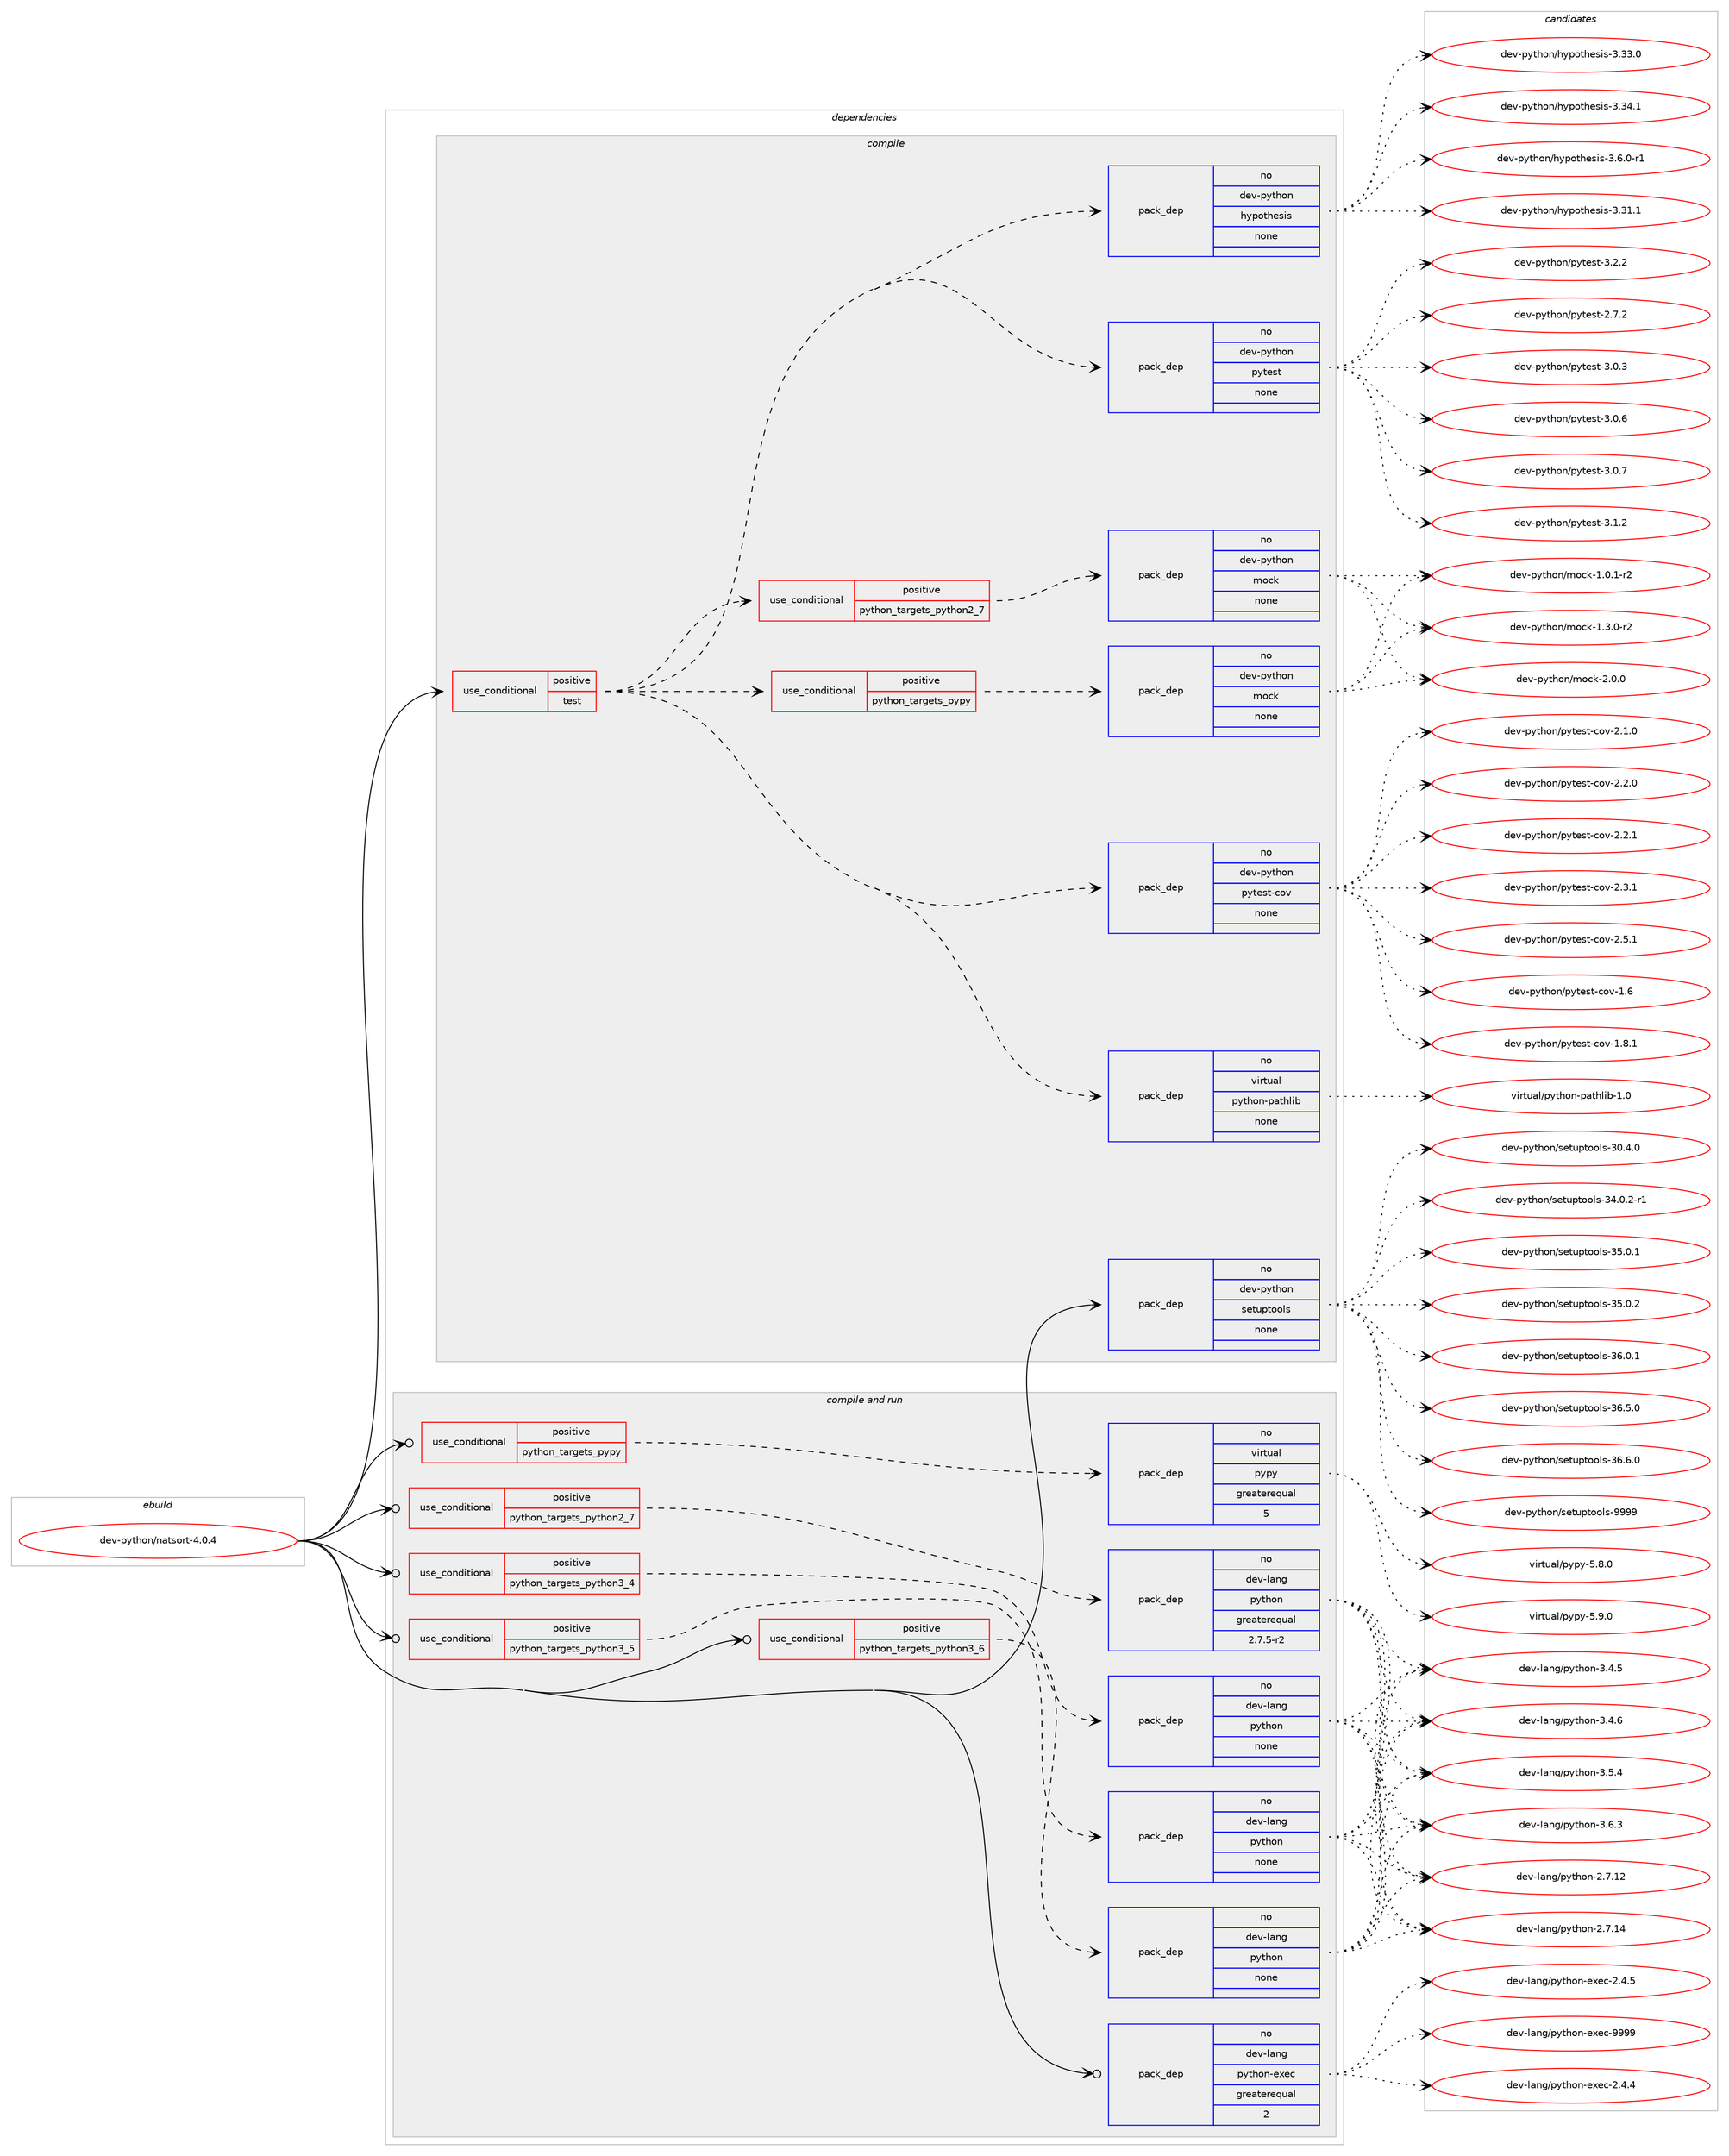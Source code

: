 digraph prolog {

# *************
# Graph options
# *************

newrank=true;
concentrate=true;
compound=true;
graph [rankdir=LR,fontname=Helvetica,fontsize=10,ranksep=1.5];#, ranksep=2.5, nodesep=0.2];
edge  [arrowhead=vee];
node  [fontname=Helvetica,fontsize=10];

# **********
# The ebuild
# **********

subgraph cluster_leftcol {
color=gray;
rank=same;
label=<<i>ebuild</i>>;
id [label="dev-python/natsort-4.0.4", color=red, width=4, href="../dev-python/natsort-4.0.4.svg"];
}

# ****************
# The dependencies
# ****************

subgraph cluster_midcol {
color=gray;
label=<<i>dependencies</i>>;
subgraph cluster_compile {
fillcolor="#eeeeee";
style=filled;
label=<<i>compile</i>>;
subgraph cond35845 {
dependency167261 [label=<<TABLE BORDER="0" CELLBORDER="1" CELLSPACING="0" CELLPADDING="4"><TR><TD ROWSPAN="3" CELLPADDING="10">use_conditional</TD></TR><TR><TD>positive</TD></TR><TR><TD>test</TD></TR></TABLE>>, shape=none, color=red];
subgraph pack127561 {
dependency167262 [label=<<TABLE BORDER="0" CELLBORDER="1" CELLSPACING="0" CELLPADDING="4" WIDTH="220"><TR><TD ROWSPAN="6" CELLPADDING="30">pack_dep</TD></TR><TR><TD WIDTH="110">no</TD></TR><TR><TD>dev-python</TD></TR><TR><TD>pytest</TD></TR><TR><TD>none</TD></TR><TR><TD></TD></TR></TABLE>>, shape=none, color=blue];
}
dependency167261:e -> dependency167262:w [weight=20,style="dashed",arrowhead="vee"];
subgraph pack127562 {
dependency167263 [label=<<TABLE BORDER="0" CELLBORDER="1" CELLSPACING="0" CELLPADDING="4" WIDTH="220"><TR><TD ROWSPAN="6" CELLPADDING="30">pack_dep</TD></TR><TR><TD WIDTH="110">no</TD></TR><TR><TD>dev-python</TD></TR><TR><TD>hypothesis</TD></TR><TR><TD>none</TD></TR><TR><TD></TD></TR></TABLE>>, shape=none, color=blue];
}
dependency167261:e -> dependency167263:w [weight=20,style="dashed",arrowhead="vee"];
subgraph pack127563 {
dependency167264 [label=<<TABLE BORDER="0" CELLBORDER="1" CELLSPACING="0" CELLPADDING="4" WIDTH="220"><TR><TD ROWSPAN="6" CELLPADDING="30">pack_dep</TD></TR><TR><TD WIDTH="110">no</TD></TR><TR><TD>virtual</TD></TR><TR><TD>python-pathlib</TD></TR><TR><TD>none</TD></TR><TR><TD></TD></TR></TABLE>>, shape=none, color=blue];
}
dependency167261:e -> dependency167264:w [weight=20,style="dashed",arrowhead="vee"];
subgraph pack127564 {
dependency167265 [label=<<TABLE BORDER="0" CELLBORDER="1" CELLSPACING="0" CELLPADDING="4" WIDTH="220"><TR><TD ROWSPAN="6" CELLPADDING="30">pack_dep</TD></TR><TR><TD WIDTH="110">no</TD></TR><TR><TD>dev-python</TD></TR><TR><TD>pytest-cov</TD></TR><TR><TD>none</TD></TR><TR><TD></TD></TR></TABLE>>, shape=none, color=blue];
}
dependency167261:e -> dependency167265:w [weight=20,style="dashed",arrowhead="vee"];
subgraph cond35846 {
dependency167266 [label=<<TABLE BORDER="0" CELLBORDER="1" CELLSPACING="0" CELLPADDING="4"><TR><TD ROWSPAN="3" CELLPADDING="10">use_conditional</TD></TR><TR><TD>positive</TD></TR><TR><TD>python_targets_pypy</TD></TR></TABLE>>, shape=none, color=red];
subgraph pack127565 {
dependency167267 [label=<<TABLE BORDER="0" CELLBORDER="1" CELLSPACING="0" CELLPADDING="4" WIDTH="220"><TR><TD ROWSPAN="6" CELLPADDING="30">pack_dep</TD></TR><TR><TD WIDTH="110">no</TD></TR><TR><TD>dev-python</TD></TR><TR><TD>mock</TD></TR><TR><TD>none</TD></TR><TR><TD></TD></TR></TABLE>>, shape=none, color=blue];
}
dependency167266:e -> dependency167267:w [weight=20,style="dashed",arrowhead="vee"];
}
dependency167261:e -> dependency167266:w [weight=20,style="dashed",arrowhead="vee"];
subgraph cond35847 {
dependency167268 [label=<<TABLE BORDER="0" CELLBORDER="1" CELLSPACING="0" CELLPADDING="4"><TR><TD ROWSPAN="3" CELLPADDING="10">use_conditional</TD></TR><TR><TD>positive</TD></TR><TR><TD>python_targets_python2_7</TD></TR></TABLE>>, shape=none, color=red];
subgraph pack127566 {
dependency167269 [label=<<TABLE BORDER="0" CELLBORDER="1" CELLSPACING="0" CELLPADDING="4" WIDTH="220"><TR><TD ROWSPAN="6" CELLPADDING="30">pack_dep</TD></TR><TR><TD WIDTH="110">no</TD></TR><TR><TD>dev-python</TD></TR><TR><TD>mock</TD></TR><TR><TD>none</TD></TR><TR><TD></TD></TR></TABLE>>, shape=none, color=blue];
}
dependency167268:e -> dependency167269:w [weight=20,style="dashed",arrowhead="vee"];
}
dependency167261:e -> dependency167268:w [weight=20,style="dashed",arrowhead="vee"];
}
id:e -> dependency167261:w [weight=20,style="solid",arrowhead="vee"];
subgraph pack127567 {
dependency167270 [label=<<TABLE BORDER="0" CELLBORDER="1" CELLSPACING="0" CELLPADDING="4" WIDTH="220"><TR><TD ROWSPAN="6" CELLPADDING="30">pack_dep</TD></TR><TR><TD WIDTH="110">no</TD></TR><TR><TD>dev-python</TD></TR><TR><TD>setuptools</TD></TR><TR><TD>none</TD></TR><TR><TD></TD></TR></TABLE>>, shape=none, color=blue];
}
id:e -> dependency167270:w [weight=20,style="solid",arrowhead="vee"];
}
subgraph cluster_compileandrun {
fillcolor="#eeeeee";
style=filled;
label=<<i>compile and run</i>>;
subgraph cond35848 {
dependency167271 [label=<<TABLE BORDER="0" CELLBORDER="1" CELLSPACING="0" CELLPADDING="4"><TR><TD ROWSPAN="3" CELLPADDING="10">use_conditional</TD></TR><TR><TD>positive</TD></TR><TR><TD>python_targets_pypy</TD></TR></TABLE>>, shape=none, color=red];
subgraph pack127568 {
dependency167272 [label=<<TABLE BORDER="0" CELLBORDER="1" CELLSPACING="0" CELLPADDING="4" WIDTH="220"><TR><TD ROWSPAN="6" CELLPADDING="30">pack_dep</TD></TR><TR><TD WIDTH="110">no</TD></TR><TR><TD>virtual</TD></TR><TR><TD>pypy</TD></TR><TR><TD>greaterequal</TD></TR><TR><TD>5</TD></TR></TABLE>>, shape=none, color=blue];
}
dependency167271:e -> dependency167272:w [weight=20,style="dashed",arrowhead="vee"];
}
id:e -> dependency167271:w [weight=20,style="solid",arrowhead="odotvee"];
subgraph cond35849 {
dependency167273 [label=<<TABLE BORDER="0" CELLBORDER="1" CELLSPACING="0" CELLPADDING="4"><TR><TD ROWSPAN="3" CELLPADDING="10">use_conditional</TD></TR><TR><TD>positive</TD></TR><TR><TD>python_targets_python2_7</TD></TR></TABLE>>, shape=none, color=red];
subgraph pack127569 {
dependency167274 [label=<<TABLE BORDER="0" CELLBORDER="1" CELLSPACING="0" CELLPADDING="4" WIDTH="220"><TR><TD ROWSPAN="6" CELLPADDING="30">pack_dep</TD></TR><TR><TD WIDTH="110">no</TD></TR><TR><TD>dev-lang</TD></TR><TR><TD>python</TD></TR><TR><TD>greaterequal</TD></TR><TR><TD>2.7.5-r2</TD></TR></TABLE>>, shape=none, color=blue];
}
dependency167273:e -> dependency167274:w [weight=20,style="dashed",arrowhead="vee"];
}
id:e -> dependency167273:w [weight=20,style="solid",arrowhead="odotvee"];
subgraph cond35850 {
dependency167275 [label=<<TABLE BORDER="0" CELLBORDER="1" CELLSPACING="0" CELLPADDING="4"><TR><TD ROWSPAN="3" CELLPADDING="10">use_conditional</TD></TR><TR><TD>positive</TD></TR><TR><TD>python_targets_python3_4</TD></TR></TABLE>>, shape=none, color=red];
subgraph pack127570 {
dependency167276 [label=<<TABLE BORDER="0" CELLBORDER="1" CELLSPACING="0" CELLPADDING="4" WIDTH="220"><TR><TD ROWSPAN="6" CELLPADDING="30">pack_dep</TD></TR><TR><TD WIDTH="110">no</TD></TR><TR><TD>dev-lang</TD></TR><TR><TD>python</TD></TR><TR><TD>none</TD></TR><TR><TD></TD></TR></TABLE>>, shape=none, color=blue];
}
dependency167275:e -> dependency167276:w [weight=20,style="dashed",arrowhead="vee"];
}
id:e -> dependency167275:w [weight=20,style="solid",arrowhead="odotvee"];
subgraph cond35851 {
dependency167277 [label=<<TABLE BORDER="0" CELLBORDER="1" CELLSPACING="0" CELLPADDING="4"><TR><TD ROWSPAN="3" CELLPADDING="10">use_conditional</TD></TR><TR><TD>positive</TD></TR><TR><TD>python_targets_python3_5</TD></TR></TABLE>>, shape=none, color=red];
subgraph pack127571 {
dependency167278 [label=<<TABLE BORDER="0" CELLBORDER="1" CELLSPACING="0" CELLPADDING="4" WIDTH="220"><TR><TD ROWSPAN="6" CELLPADDING="30">pack_dep</TD></TR><TR><TD WIDTH="110">no</TD></TR><TR><TD>dev-lang</TD></TR><TR><TD>python</TD></TR><TR><TD>none</TD></TR><TR><TD></TD></TR></TABLE>>, shape=none, color=blue];
}
dependency167277:e -> dependency167278:w [weight=20,style="dashed",arrowhead="vee"];
}
id:e -> dependency167277:w [weight=20,style="solid",arrowhead="odotvee"];
subgraph cond35852 {
dependency167279 [label=<<TABLE BORDER="0" CELLBORDER="1" CELLSPACING="0" CELLPADDING="4"><TR><TD ROWSPAN="3" CELLPADDING="10">use_conditional</TD></TR><TR><TD>positive</TD></TR><TR><TD>python_targets_python3_6</TD></TR></TABLE>>, shape=none, color=red];
subgraph pack127572 {
dependency167280 [label=<<TABLE BORDER="0" CELLBORDER="1" CELLSPACING="0" CELLPADDING="4" WIDTH="220"><TR><TD ROWSPAN="6" CELLPADDING="30">pack_dep</TD></TR><TR><TD WIDTH="110">no</TD></TR><TR><TD>dev-lang</TD></TR><TR><TD>python</TD></TR><TR><TD>none</TD></TR><TR><TD></TD></TR></TABLE>>, shape=none, color=blue];
}
dependency167279:e -> dependency167280:w [weight=20,style="dashed",arrowhead="vee"];
}
id:e -> dependency167279:w [weight=20,style="solid",arrowhead="odotvee"];
subgraph pack127573 {
dependency167281 [label=<<TABLE BORDER="0" CELLBORDER="1" CELLSPACING="0" CELLPADDING="4" WIDTH="220"><TR><TD ROWSPAN="6" CELLPADDING="30">pack_dep</TD></TR><TR><TD WIDTH="110">no</TD></TR><TR><TD>dev-lang</TD></TR><TR><TD>python-exec</TD></TR><TR><TD>greaterequal</TD></TR><TR><TD>2</TD></TR></TABLE>>, shape=none, color=blue];
}
id:e -> dependency167281:w [weight=20,style="solid",arrowhead="odotvee"];
}
subgraph cluster_run {
fillcolor="#eeeeee";
style=filled;
label=<<i>run</i>>;
}
}

# **************
# The candidates
# **************

subgraph cluster_choices {
rank=same;
color=gray;
label=<<i>candidates</i>>;

subgraph choice127561 {
color=black;
nodesep=1;
choice1001011184511212111610411111047112121116101115116455046554650 [label="dev-python/pytest-2.7.2", color=red, width=4,href="../dev-python/pytest-2.7.2.svg"];
choice1001011184511212111610411111047112121116101115116455146484651 [label="dev-python/pytest-3.0.3", color=red, width=4,href="../dev-python/pytest-3.0.3.svg"];
choice1001011184511212111610411111047112121116101115116455146484654 [label="dev-python/pytest-3.0.6", color=red, width=4,href="../dev-python/pytest-3.0.6.svg"];
choice1001011184511212111610411111047112121116101115116455146484655 [label="dev-python/pytest-3.0.7", color=red, width=4,href="../dev-python/pytest-3.0.7.svg"];
choice1001011184511212111610411111047112121116101115116455146494650 [label="dev-python/pytest-3.1.2", color=red, width=4,href="../dev-python/pytest-3.1.2.svg"];
choice1001011184511212111610411111047112121116101115116455146504650 [label="dev-python/pytest-3.2.2", color=red, width=4,href="../dev-python/pytest-3.2.2.svg"];
dependency167262:e -> choice1001011184511212111610411111047112121116101115116455046554650:w [style=dotted,weight="100"];
dependency167262:e -> choice1001011184511212111610411111047112121116101115116455146484651:w [style=dotted,weight="100"];
dependency167262:e -> choice1001011184511212111610411111047112121116101115116455146484654:w [style=dotted,weight="100"];
dependency167262:e -> choice1001011184511212111610411111047112121116101115116455146484655:w [style=dotted,weight="100"];
dependency167262:e -> choice1001011184511212111610411111047112121116101115116455146494650:w [style=dotted,weight="100"];
dependency167262:e -> choice1001011184511212111610411111047112121116101115116455146504650:w [style=dotted,weight="100"];
}
subgraph choice127562 {
color=black;
nodesep=1;
choice100101118451121211161041111104710412111211111610410111510511545514651494649 [label="dev-python/hypothesis-3.31.1", color=red, width=4,href="../dev-python/hypothesis-3.31.1.svg"];
choice100101118451121211161041111104710412111211111610410111510511545514651514648 [label="dev-python/hypothesis-3.33.0", color=red, width=4,href="../dev-python/hypothesis-3.33.0.svg"];
choice100101118451121211161041111104710412111211111610410111510511545514651524649 [label="dev-python/hypothesis-3.34.1", color=red, width=4,href="../dev-python/hypothesis-3.34.1.svg"];
choice10010111845112121116104111110471041211121111161041011151051154551465446484511449 [label="dev-python/hypothesis-3.6.0-r1", color=red, width=4,href="../dev-python/hypothesis-3.6.0-r1.svg"];
dependency167263:e -> choice100101118451121211161041111104710412111211111610410111510511545514651494649:w [style=dotted,weight="100"];
dependency167263:e -> choice100101118451121211161041111104710412111211111610410111510511545514651514648:w [style=dotted,weight="100"];
dependency167263:e -> choice100101118451121211161041111104710412111211111610410111510511545514651524649:w [style=dotted,weight="100"];
dependency167263:e -> choice10010111845112121116104111110471041211121111161041011151051154551465446484511449:w [style=dotted,weight="100"];
}
subgraph choice127563 {
color=black;
nodesep=1;
choice118105114116117971084711212111610411111045112971161041081059845494648 [label="virtual/python-pathlib-1.0", color=red, width=4,href="../virtual/python-pathlib-1.0.svg"];
dependency167264:e -> choice118105114116117971084711212111610411111045112971161041081059845494648:w [style=dotted,weight="100"];
}
subgraph choice127564 {
color=black;
nodesep=1;
choice1001011184511212111610411111047112121116101115116459911111845494654 [label="dev-python/pytest-cov-1.6", color=red, width=4,href="../dev-python/pytest-cov-1.6.svg"];
choice10010111845112121116104111110471121211161011151164599111118454946564649 [label="dev-python/pytest-cov-1.8.1", color=red, width=4,href="../dev-python/pytest-cov-1.8.1.svg"];
choice10010111845112121116104111110471121211161011151164599111118455046494648 [label="dev-python/pytest-cov-2.1.0", color=red, width=4,href="../dev-python/pytest-cov-2.1.0.svg"];
choice10010111845112121116104111110471121211161011151164599111118455046504648 [label="dev-python/pytest-cov-2.2.0", color=red, width=4,href="../dev-python/pytest-cov-2.2.0.svg"];
choice10010111845112121116104111110471121211161011151164599111118455046504649 [label="dev-python/pytest-cov-2.2.1", color=red, width=4,href="../dev-python/pytest-cov-2.2.1.svg"];
choice10010111845112121116104111110471121211161011151164599111118455046514649 [label="dev-python/pytest-cov-2.3.1", color=red, width=4,href="../dev-python/pytest-cov-2.3.1.svg"];
choice10010111845112121116104111110471121211161011151164599111118455046534649 [label="dev-python/pytest-cov-2.5.1", color=red, width=4,href="../dev-python/pytest-cov-2.5.1.svg"];
dependency167265:e -> choice1001011184511212111610411111047112121116101115116459911111845494654:w [style=dotted,weight="100"];
dependency167265:e -> choice10010111845112121116104111110471121211161011151164599111118454946564649:w [style=dotted,weight="100"];
dependency167265:e -> choice10010111845112121116104111110471121211161011151164599111118455046494648:w [style=dotted,weight="100"];
dependency167265:e -> choice10010111845112121116104111110471121211161011151164599111118455046504648:w [style=dotted,weight="100"];
dependency167265:e -> choice10010111845112121116104111110471121211161011151164599111118455046504649:w [style=dotted,weight="100"];
dependency167265:e -> choice10010111845112121116104111110471121211161011151164599111118455046514649:w [style=dotted,weight="100"];
dependency167265:e -> choice10010111845112121116104111110471121211161011151164599111118455046534649:w [style=dotted,weight="100"];
}
subgraph choice127565 {
color=black;
nodesep=1;
choice1001011184511212111610411111047109111991074549464846494511450 [label="dev-python/mock-1.0.1-r2", color=red, width=4,href="../dev-python/mock-1.0.1-r2.svg"];
choice1001011184511212111610411111047109111991074549465146484511450 [label="dev-python/mock-1.3.0-r2", color=red, width=4,href="../dev-python/mock-1.3.0-r2.svg"];
choice100101118451121211161041111104710911199107455046484648 [label="dev-python/mock-2.0.0", color=red, width=4,href="../dev-python/mock-2.0.0.svg"];
dependency167267:e -> choice1001011184511212111610411111047109111991074549464846494511450:w [style=dotted,weight="100"];
dependency167267:e -> choice1001011184511212111610411111047109111991074549465146484511450:w [style=dotted,weight="100"];
dependency167267:e -> choice100101118451121211161041111104710911199107455046484648:w [style=dotted,weight="100"];
}
subgraph choice127566 {
color=black;
nodesep=1;
choice1001011184511212111610411111047109111991074549464846494511450 [label="dev-python/mock-1.0.1-r2", color=red, width=4,href="../dev-python/mock-1.0.1-r2.svg"];
choice1001011184511212111610411111047109111991074549465146484511450 [label="dev-python/mock-1.3.0-r2", color=red, width=4,href="../dev-python/mock-1.3.0-r2.svg"];
choice100101118451121211161041111104710911199107455046484648 [label="dev-python/mock-2.0.0", color=red, width=4,href="../dev-python/mock-2.0.0.svg"];
dependency167269:e -> choice1001011184511212111610411111047109111991074549464846494511450:w [style=dotted,weight="100"];
dependency167269:e -> choice1001011184511212111610411111047109111991074549465146484511450:w [style=dotted,weight="100"];
dependency167269:e -> choice100101118451121211161041111104710911199107455046484648:w [style=dotted,weight="100"];
}
subgraph choice127567 {
color=black;
nodesep=1;
choice100101118451121211161041111104711510111611711211611111110811545514846524648 [label="dev-python/setuptools-30.4.0", color=red, width=4,href="../dev-python/setuptools-30.4.0.svg"];
choice1001011184511212111610411111047115101116117112116111111108115455152464846504511449 [label="dev-python/setuptools-34.0.2-r1", color=red, width=4,href="../dev-python/setuptools-34.0.2-r1.svg"];
choice100101118451121211161041111104711510111611711211611111110811545515346484649 [label="dev-python/setuptools-35.0.1", color=red, width=4,href="../dev-python/setuptools-35.0.1.svg"];
choice100101118451121211161041111104711510111611711211611111110811545515346484650 [label="dev-python/setuptools-35.0.2", color=red, width=4,href="../dev-python/setuptools-35.0.2.svg"];
choice100101118451121211161041111104711510111611711211611111110811545515446484649 [label="dev-python/setuptools-36.0.1", color=red, width=4,href="../dev-python/setuptools-36.0.1.svg"];
choice100101118451121211161041111104711510111611711211611111110811545515446534648 [label="dev-python/setuptools-36.5.0", color=red, width=4,href="../dev-python/setuptools-36.5.0.svg"];
choice100101118451121211161041111104711510111611711211611111110811545515446544648 [label="dev-python/setuptools-36.6.0", color=red, width=4,href="../dev-python/setuptools-36.6.0.svg"];
choice10010111845112121116104111110471151011161171121161111111081154557575757 [label="dev-python/setuptools-9999", color=red, width=4,href="../dev-python/setuptools-9999.svg"];
dependency167270:e -> choice100101118451121211161041111104711510111611711211611111110811545514846524648:w [style=dotted,weight="100"];
dependency167270:e -> choice1001011184511212111610411111047115101116117112116111111108115455152464846504511449:w [style=dotted,weight="100"];
dependency167270:e -> choice100101118451121211161041111104711510111611711211611111110811545515346484649:w [style=dotted,weight="100"];
dependency167270:e -> choice100101118451121211161041111104711510111611711211611111110811545515346484650:w [style=dotted,weight="100"];
dependency167270:e -> choice100101118451121211161041111104711510111611711211611111110811545515446484649:w [style=dotted,weight="100"];
dependency167270:e -> choice100101118451121211161041111104711510111611711211611111110811545515446534648:w [style=dotted,weight="100"];
dependency167270:e -> choice100101118451121211161041111104711510111611711211611111110811545515446544648:w [style=dotted,weight="100"];
dependency167270:e -> choice10010111845112121116104111110471151011161171121161111111081154557575757:w [style=dotted,weight="100"];
}
subgraph choice127568 {
color=black;
nodesep=1;
choice1181051141161179710847112121112121455346564648 [label="virtual/pypy-5.8.0", color=red, width=4,href="../virtual/pypy-5.8.0.svg"];
choice1181051141161179710847112121112121455346574648 [label="virtual/pypy-5.9.0", color=red, width=4,href="../virtual/pypy-5.9.0.svg"];
dependency167272:e -> choice1181051141161179710847112121112121455346564648:w [style=dotted,weight="100"];
dependency167272:e -> choice1181051141161179710847112121112121455346574648:w [style=dotted,weight="100"];
}
subgraph choice127569 {
color=black;
nodesep=1;
choice10010111845108971101034711212111610411111045504655464950 [label="dev-lang/python-2.7.12", color=red, width=4,href="../dev-lang/python-2.7.12.svg"];
choice10010111845108971101034711212111610411111045504655464952 [label="dev-lang/python-2.7.14", color=red, width=4,href="../dev-lang/python-2.7.14.svg"];
choice100101118451089711010347112121116104111110455146524653 [label="dev-lang/python-3.4.5", color=red, width=4,href="../dev-lang/python-3.4.5.svg"];
choice100101118451089711010347112121116104111110455146524654 [label="dev-lang/python-3.4.6", color=red, width=4,href="../dev-lang/python-3.4.6.svg"];
choice100101118451089711010347112121116104111110455146534652 [label="dev-lang/python-3.5.4", color=red, width=4,href="../dev-lang/python-3.5.4.svg"];
choice100101118451089711010347112121116104111110455146544651 [label="dev-lang/python-3.6.3", color=red, width=4,href="../dev-lang/python-3.6.3.svg"];
dependency167274:e -> choice10010111845108971101034711212111610411111045504655464950:w [style=dotted,weight="100"];
dependency167274:e -> choice10010111845108971101034711212111610411111045504655464952:w [style=dotted,weight="100"];
dependency167274:e -> choice100101118451089711010347112121116104111110455146524653:w [style=dotted,weight="100"];
dependency167274:e -> choice100101118451089711010347112121116104111110455146524654:w [style=dotted,weight="100"];
dependency167274:e -> choice100101118451089711010347112121116104111110455146534652:w [style=dotted,weight="100"];
dependency167274:e -> choice100101118451089711010347112121116104111110455146544651:w [style=dotted,weight="100"];
}
subgraph choice127570 {
color=black;
nodesep=1;
choice10010111845108971101034711212111610411111045504655464950 [label="dev-lang/python-2.7.12", color=red, width=4,href="../dev-lang/python-2.7.12.svg"];
choice10010111845108971101034711212111610411111045504655464952 [label="dev-lang/python-2.7.14", color=red, width=4,href="../dev-lang/python-2.7.14.svg"];
choice100101118451089711010347112121116104111110455146524653 [label="dev-lang/python-3.4.5", color=red, width=4,href="../dev-lang/python-3.4.5.svg"];
choice100101118451089711010347112121116104111110455146524654 [label="dev-lang/python-3.4.6", color=red, width=4,href="../dev-lang/python-3.4.6.svg"];
choice100101118451089711010347112121116104111110455146534652 [label="dev-lang/python-3.5.4", color=red, width=4,href="../dev-lang/python-3.5.4.svg"];
choice100101118451089711010347112121116104111110455146544651 [label="dev-lang/python-3.6.3", color=red, width=4,href="../dev-lang/python-3.6.3.svg"];
dependency167276:e -> choice10010111845108971101034711212111610411111045504655464950:w [style=dotted,weight="100"];
dependency167276:e -> choice10010111845108971101034711212111610411111045504655464952:w [style=dotted,weight="100"];
dependency167276:e -> choice100101118451089711010347112121116104111110455146524653:w [style=dotted,weight="100"];
dependency167276:e -> choice100101118451089711010347112121116104111110455146524654:w [style=dotted,weight="100"];
dependency167276:e -> choice100101118451089711010347112121116104111110455146534652:w [style=dotted,weight="100"];
dependency167276:e -> choice100101118451089711010347112121116104111110455146544651:w [style=dotted,weight="100"];
}
subgraph choice127571 {
color=black;
nodesep=1;
choice10010111845108971101034711212111610411111045504655464950 [label="dev-lang/python-2.7.12", color=red, width=4,href="../dev-lang/python-2.7.12.svg"];
choice10010111845108971101034711212111610411111045504655464952 [label="dev-lang/python-2.7.14", color=red, width=4,href="../dev-lang/python-2.7.14.svg"];
choice100101118451089711010347112121116104111110455146524653 [label="dev-lang/python-3.4.5", color=red, width=4,href="../dev-lang/python-3.4.5.svg"];
choice100101118451089711010347112121116104111110455146524654 [label="dev-lang/python-3.4.6", color=red, width=4,href="../dev-lang/python-3.4.6.svg"];
choice100101118451089711010347112121116104111110455146534652 [label="dev-lang/python-3.5.4", color=red, width=4,href="../dev-lang/python-3.5.4.svg"];
choice100101118451089711010347112121116104111110455146544651 [label="dev-lang/python-3.6.3", color=red, width=4,href="../dev-lang/python-3.6.3.svg"];
dependency167278:e -> choice10010111845108971101034711212111610411111045504655464950:w [style=dotted,weight="100"];
dependency167278:e -> choice10010111845108971101034711212111610411111045504655464952:w [style=dotted,weight="100"];
dependency167278:e -> choice100101118451089711010347112121116104111110455146524653:w [style=dotted,weight="100"];
dependency167278:e -> choice100101118451089711010347112121116104111110455146524654:w [style=dotted,weight="100"];
dependency167278:e -> choice100101118451089711010347112121116104111110455146534652:w [style=dotted,weight="100"];
dependency167278:e -> choice100101118451089711010347112121116104111110455146544651:w [style=dotted,weight="100"];
}
subgraph choice127572 {
color=black;
nodesep=1;
choice10010111845108971101034711212111610411111045504655464950 [label="dev-lang/python-2.7.12", color=red, width=4,href="../dev-lang/python-2.7.12.svg"];
choice10010111845108971101034711212111610411111045504655464952 [label="dev-lang/python-2.7.14", color=red, width=4,href="../dev-lang/python-2.7.14.svg"];
choice100101118451089711010347112121116104111110455146524653 [label="dev-lang/python-3.4.5", color=red, width=4,href="../dev-lang/python-3.4.5.svg"];
choice100101118451089711010347112121116104111110455146524654 [label="dev-lang/python-3.4.6", color=red, width=4,href="../dev-lang/python-3.4.6.svg"];
choice100101118451089711010347112121116104111110455146534652 [label="dev-lang/python-3.5.4", color=red, width=4,href="../dev-lang/python-3.5.4.svg"];
choice100101118451089711010347112121116104111110455146544651 [label="dev-lang/python-3.6.3", color=red, width=4,href="../dev-lang/python-3.6.3.svg"];
dependency167280:e -> choice10010111845108971101034711212111610411111045504655464950:w [style=dotted,weight="100"];
dependency167280:e -> choice10010111845108971101034711212111610411111045504655464952:w [style=dotted,weight="100"];
dependency167280:e -> choice100101118451089711010347112121116104111110455146524653:w [style=dotted,weight="100"];
dependency167280:e -> choice100101118451089711010347112121116104111110455146524654:w [style=dotted,weight="100"];
dependency167280:e -> choice100101118451089711010347112121116104111110455146534652:w [style=dotted,weight="100"];
dependency167280:e -> choice100101118451089711010347112121116104111110455146544651:w [style=dotted,weight="100"];
}
subgraph choice127573 {
color=black;
nodesep=1;
choice1001011184510897110103471121211161041111104510112010199455046524652 [label="dev-lang/python-exec-2.4.4", color=red, width=4,href="../dev-lang/python-exec-2.4.4.svg"];
choice1001011184510897110103471121211161041111104510112010199455046524653 [label="dev-lang/python-exec-2.4.5", color=red, width=4,href="../dev-lang/python-exec-2.4.5.svg"];
choice10010111845108971101034711212111610411111045101120101994557575757 [label="dev-lang/python-exec-9999", color=red, width=4,href="../dev-lang/python-exec-9999.svg"];
dependency167281:e -> choice1001011184510897110103471121211161041111104510112010199455046524652:w [style=dotted,weight="100"];
dependency167281:e -> choice1001011184510897110103471121211161041111104510112010199455046524653:w [style=dotted,weight="100"];
dependency167281:e -> choice10010111845108971101034711212111610411111045101120101994557575757:w [style=dotted,weight="100"];
}
}

}
